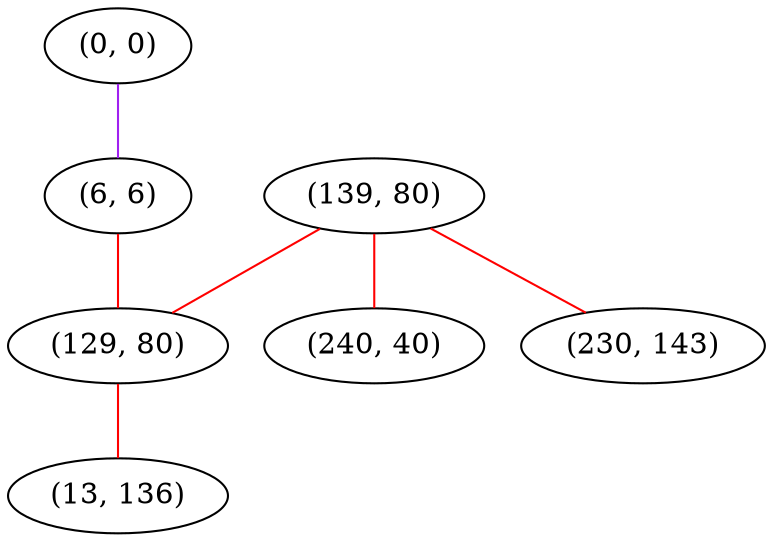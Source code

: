 graph "" {
"(139, 80)";
"(0, 0)";
"(6, 6)";
"(129, 80)";
"(240, 40)";
"(13, 136)";
"(230, 143)";
"(139, 80)" -- "(129, 80)"  [color=red, key=0, weight=1];
"(139, 80)" -- "(240, 40)"  [color=red, key=0, weight=1];
"(139, 80)" -- "(230, 143)"  [color=red, key=0, weight=1];
"(0, 0)" -- "(6, 6)"  [color=purple, key=0, weight=4];
"(6, 6)" -- "(129, 80)"  [color=red, key=0, weight=1];
"(129, 80)" -- "(13, 136)"  [color=red, key=0, weight=1];
}
